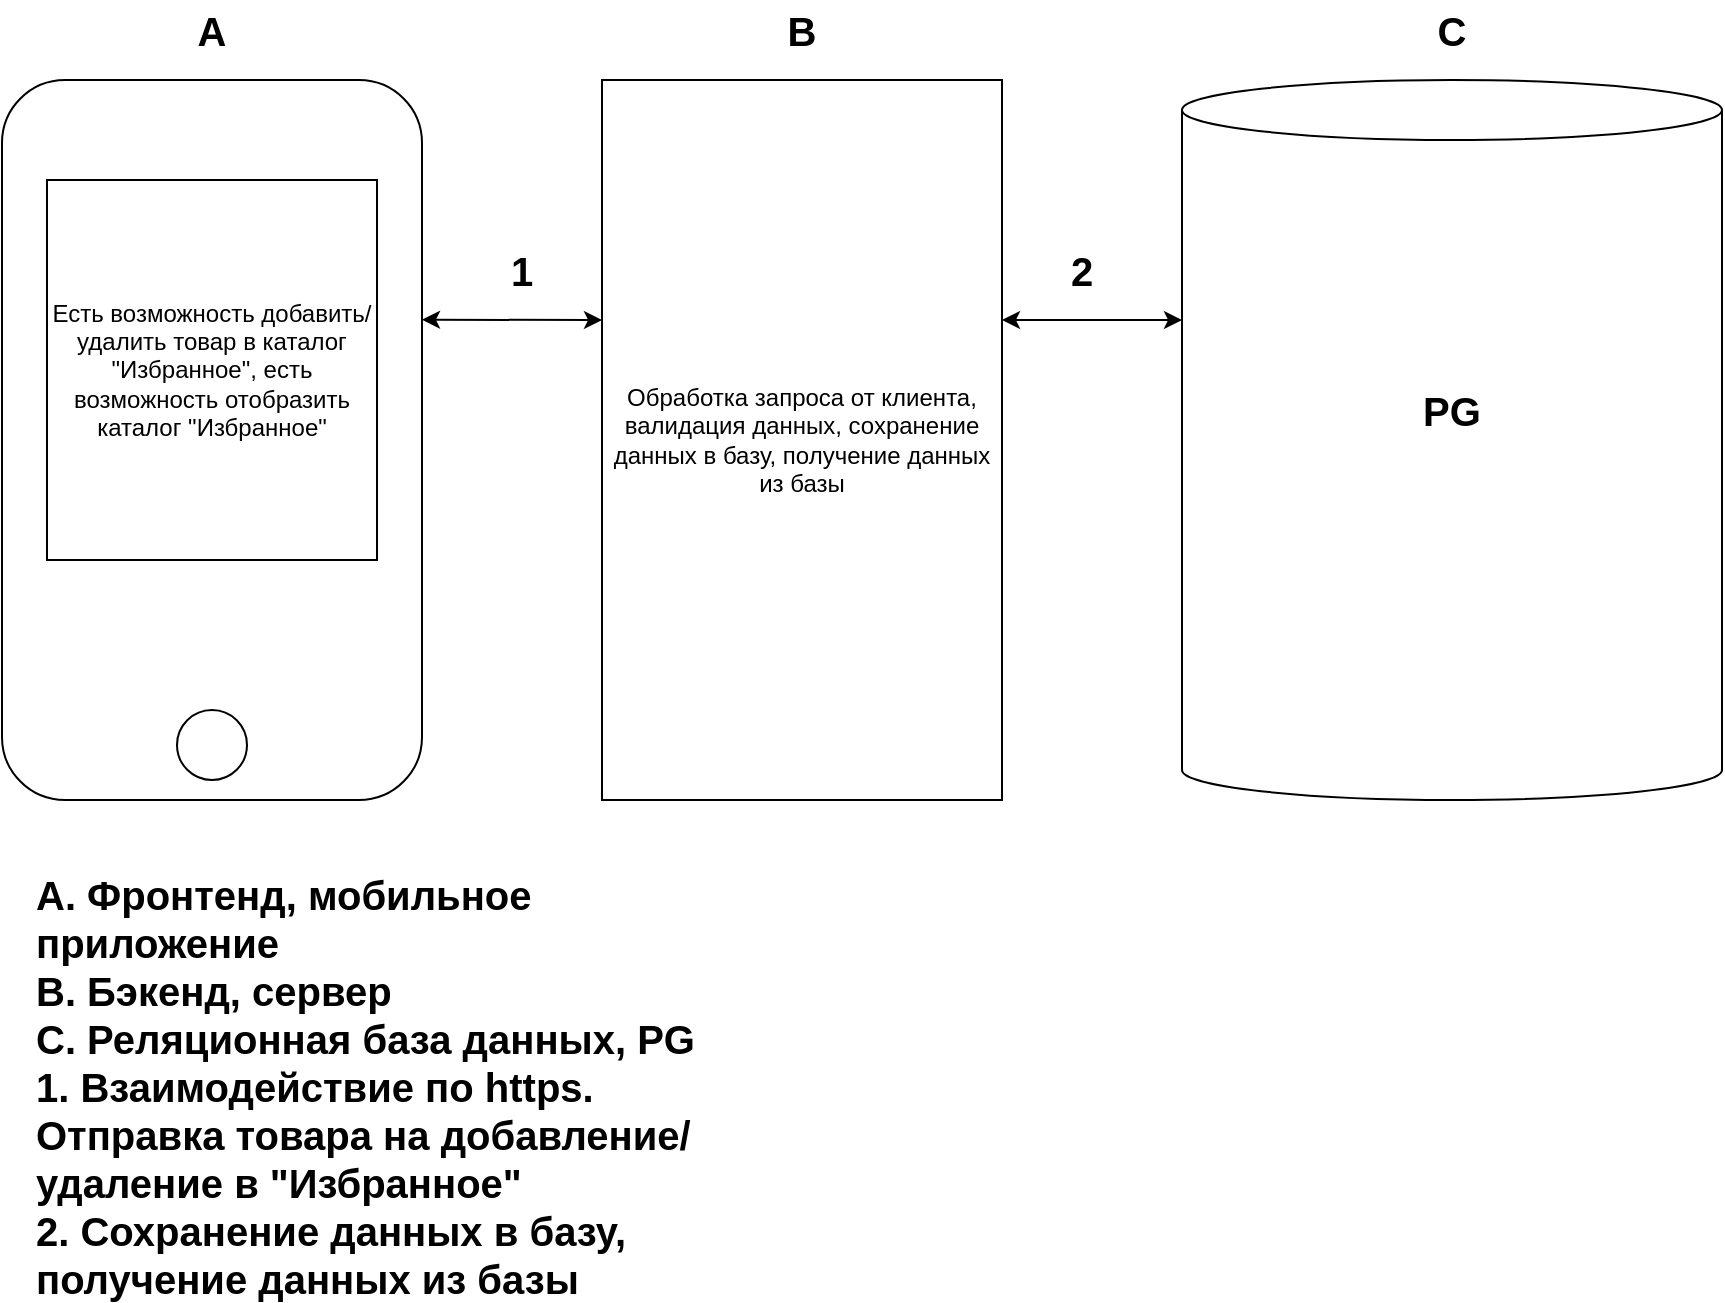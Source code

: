 <mxfile version="24.8.4">
  <diagram name="Страница — 1" id="JKy0RP5zcK9m9YfXDw1u">
    <mxGraphModel dx="1400" dy="768" grid="1" gridSize="10" guides="1" tooltips="1" connect="1" arrows="1" fold="1" page="1" pageScale="1" pageWidth="1654" pageHeight="1169" math="0" shadow="0">
      <root>
        <mxCell id="0" />
        <mxCell id="1" parent="0" />
        <mxCell id="SOHpdvgheKW1PcQzyKKk-1" value="" style="rounded=1;whiteSpace=wrap;html=1;" parent="1" vertex="1">
          <mxGeometry x="60" y="170" width="210" height="360" as="geometry" />
        </mxCell>
        <mxCell id="SOHpdvgheKW1PcQzyKKk-2" value="" style="rounded=0;whiteSpace=wrap;html=1;" parent="1" vertex="1">
          <mxGeometry x="82.5" y="220" width="165" height="190" as="geometry" />
        </mxCell>
        <mxCell id="SOHpdvgheKW1PcQzyKKk-4" value="" style="ellipse;whiteSpace=wrap;html=1;aspect=fixed;" parent="1" vertex="1">
          <mxGeometry x="147.5" y="485" width="35" height="35" as="geometry" />
        </mxCell>
        <mxCell id="SOHpdvgheKW1PcQzyKKk-6" value="" style="rounded=0;whiteSpace=wrap;html=1;" parent="1" vertex="1">
          <mxGeometry x="360" y="170" width="200" height="360" as="geometry" />
        </mxCell>
        <mxCell id="SOHpdvgheKW1PcQzyKKk-7" value="" style="shape=cylinder3;whiteSpace=wrap;html=1;boundedLbl=1;backgroundOutline=1;size=15;" parent="1" vertex="1">
          <mxGeometry x="650" y="170" width="270" height="360" as="geometry" />
        </mxCell>
        <mxCell id="SOHpdvgheKW1PcQzyKKk-8" value="" style="endArrow=classic;startArrow=classic;html=1;rounded=0;exitX=1;exitY=0.333;exitDx=0;exitDy=0;exitPerimeter=0;" parent="1" source="SOHpdvgheKW1PcQzyKKk-1" edge="1">
          <mxGeometry width="50" height="50" relative="1" as="geometry">
            <mxPoint x="310" y="340" as="sourcePoint" />
            <mxPoint x="360" y="290" as="targetPoint" />
          </mxGeometry>
        </mxCell>
        <mxCell id="SOHpdvgheKW1PcQzyKKk-9" value="" style="endArrow=classic;startArrow=classic;html=1;rounded=0;exitX=1;exitY=0.333;exitDx=0;exitDy=0;exitPerimeter=0;" parent="1" edge="1">
          <mxGeometry width="50" height="50" relative="1" as="geometry">
            <mxPoint x="560" y="290" as="sourcePoint" />
            <mxPoint x="650" y="290" as="targetPoint" />
          </mxGeometry>
        </mxCell>
        <mxCell id="SOHpdvgheKW1PcQzyKKk-10" value="&lt;b&gt;&lt;font style=&quot;font-size: 20px;&quot;&gt;A&lt;/font&gt;&lt;/b&gt;" style="text;html=1;align=center;verticalAlign=middle;whiteSpace=wrap;rounded=0;" parent="1" vertex="1">
          <mxGeometry x="135" y="130" width="60" height="30" as="geometry" />
        </mxCell>
        <mxCell id="SOHpdvgheKW1PcQzyKKk-11" value="&lt;span style=&quot;font-size: 20px;&quot;&gt;&lt;b&gt;B&lt;/b&gt;&lt;/span&gt;" style="text;html=1;align=center;verticalAlign=middle;whiteSpace=wrap;rounded=0;" parent="1" vertex="1">
          <mxGeometry x="430" y="130" width="60" height="30" as="geometry" />
        </mxCell>
        <mxCell id="SOHpdvgheKW1PcQzyKKk-12" value="&lt;span style=&quot;font-size: 20px;&quot;&gt;&lt;b&gt;C&lt;/b&gt;&lt;/span&gt;" style="text;html=1;align=center;verticalAlign=middle;whiteSpace=wrap;rounded=0;" parent="1" vertex="1">
          <mxGeometry x="755" y="130" width="60" height="30" as="geometry" />
        </mxCell>
        <mxCell id="SOHpdvgheKW1PcQzyKKk-13" value="&lt;font style=&quot;font-size: 20px;&quot;&gt;&lt;b&gt;PG&lt;/b&gt;&lt;/font&gt;" style="text;html=1;align=center;verticalAlign=middle;whiteSpace=wrap;rounded=0;" parent="1" vertex="1">
          <mxGeometry x="755" y="320" width="60" height="30" as="geometry" />
        </mxCell>
        <mxCell id="SOHpdvgheKW1PcQzyKKk-14" value="&lt;font style=&quot;font-size: 20px;&quot;&gt;&lt;b&gt;1&lt;/b&gt;&lt;/font&gt;" style="text;html=1;align=center;verticalAlign=middle;whiteSpace=wrap;rounded=0;" parent="1" vertex="1">
          <mxGeometry x="290" y="250" width="60" height="30" as="geometry" />
        </mxCell>
        <mxCell id="SOHpdvgheKW1PcQzyKKk-15" value="&lt;font style=&quot;font-size: 20px;&quot;&gt;&lt;b&gt;2&lt;/b&gt;&lt;/font&gt;" style="text;html=1;align=center;verticalAlign=middle;whiteSpace=wrap;rounded=0;" parent="1" vertex="1">
          <mxGeometry x="570" y="250" width="60" height="30" as="geometry" />
        </mxCell>
        <mxCell id="SOHpdvgheKW1PcQzyKKk-16" value="&lt;b style=&quot;font-size: 20px;&quot;&gt;&lt;font style=&quot;font-size: 20px;&quot;&gt;A. Фронтенд, мобильное приложение&lt;/font&gt;&lt;/b&gt;&lt;div style=&quot;font-size: 20px;&quot;&gt;&lt;b&gt;&lt;font style=&quot;font-size: 20px;&quot;&gt;B. Бэкенд, сервер&lt;/font&gt;&lt;/b&gt;&lt;/div&gt;&lt;div style=&quot;font-size: 20px;&quot;&gt;&lt;b&gt;&lt;font style=&quot;font-size: 20px;&quot;&gt;С. Реляционная база данных, PG&lt;/font&gt;&lt;/b&gt;&lt;/div&gt;&lt;div style=&quot;font-size: 20px;&quot;&gt;&lt;b&gt;&lt;font style=&quot;font-size: 20px;&quot;&gt;1. Взаимодействие по https. Отправка товара на добавление/удаление в &quot;Избранное&quot;&lt;/font&gt;&lt;/b&gt;&lt;/div&gt;&lt;div style=&quot;font-size: 20px;&quot;&gt;&lt;b style=&quot;&quot;&gt;&lt;font style=&quot;font-size: 20px;&quot;&gt;2. Сохранение данных в базу, получение данных из базы&lt;/font&gt;&lt;/b&gt;&lt;/div&gt;" style="text;html=1;align=left;verticalAlign=middle;whiteSpace=wrap;rounded=0;" parent="1" vertex="1">
          <mxGeometry x="75" y="585" width="345" height="175" as="geometry" />
        </mxCell>
        <mxCell id="pWok1UBGrT_jj31mdL-V-1" value="Есть возможность добавить/удалить товар в каталог &quot;Избранное&quot;, есть возможность отобразить каталог &quot;Избранное&quot;" style="text;html=1;align=center;verticalAlign=middle;whiteSpace=wrap;rounded=0;" parent="1" vertex="1">
          <mxGeometry x="80" y="220" width="170" height="190" as="geometry" />
        </mxCell>
        <mxCell id="pWok1UBGrT_jj31mdL-V-2" value="Обработка запроса от клиента, валидация данных, сохранение данных в базу, получение данных из базы" style="text;html=1;align=center;verticalAlign=middle;whiteSpace=wrap;rounded=0;" parent="1" vertex="1">
          <mxGeometry x="360" y="170" width="200" height="360" as="geometry" />
        </mxCell>
      </root>
    </mxGraphModel>
  </diagram>
</mxfile>
